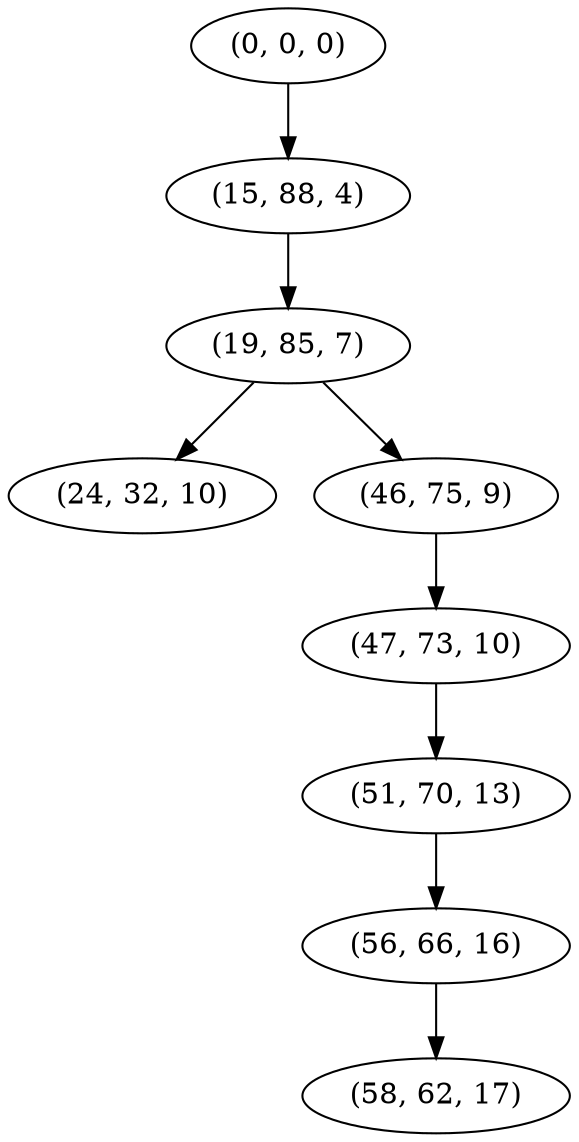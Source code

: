 digraph tree {
    "(0, 0, 0)";
    "(15, 88, 4)";
    "(19, 85, 7)";
    "(24, 32, 10)";
    "(46, 75, 9)";
    "(47, 73, 10)";
    "(51, 70, 13)";
    "(56, 66, 16)";
    "(58, 62, 17)";
    "(0, 0, 0)" -> "(15, 88, 4)";
    "(15, 88, 4)" -> "(19, 85, 7)";
    "(19, 85, 7)" -> "(24, 32, 10)";
    "(19, 85, 7)" -> "(46, 75, 9)";
    "(46, 75, 9)" -> "(47, 73, 10)";
    "(47, 73, 10)" -> "(51, 70, 13)";
    "(51, 70, 13)" -> "(56, 66, 16)";
    "(56, 66, 16)" -> "(58, 62, 17)";
}
